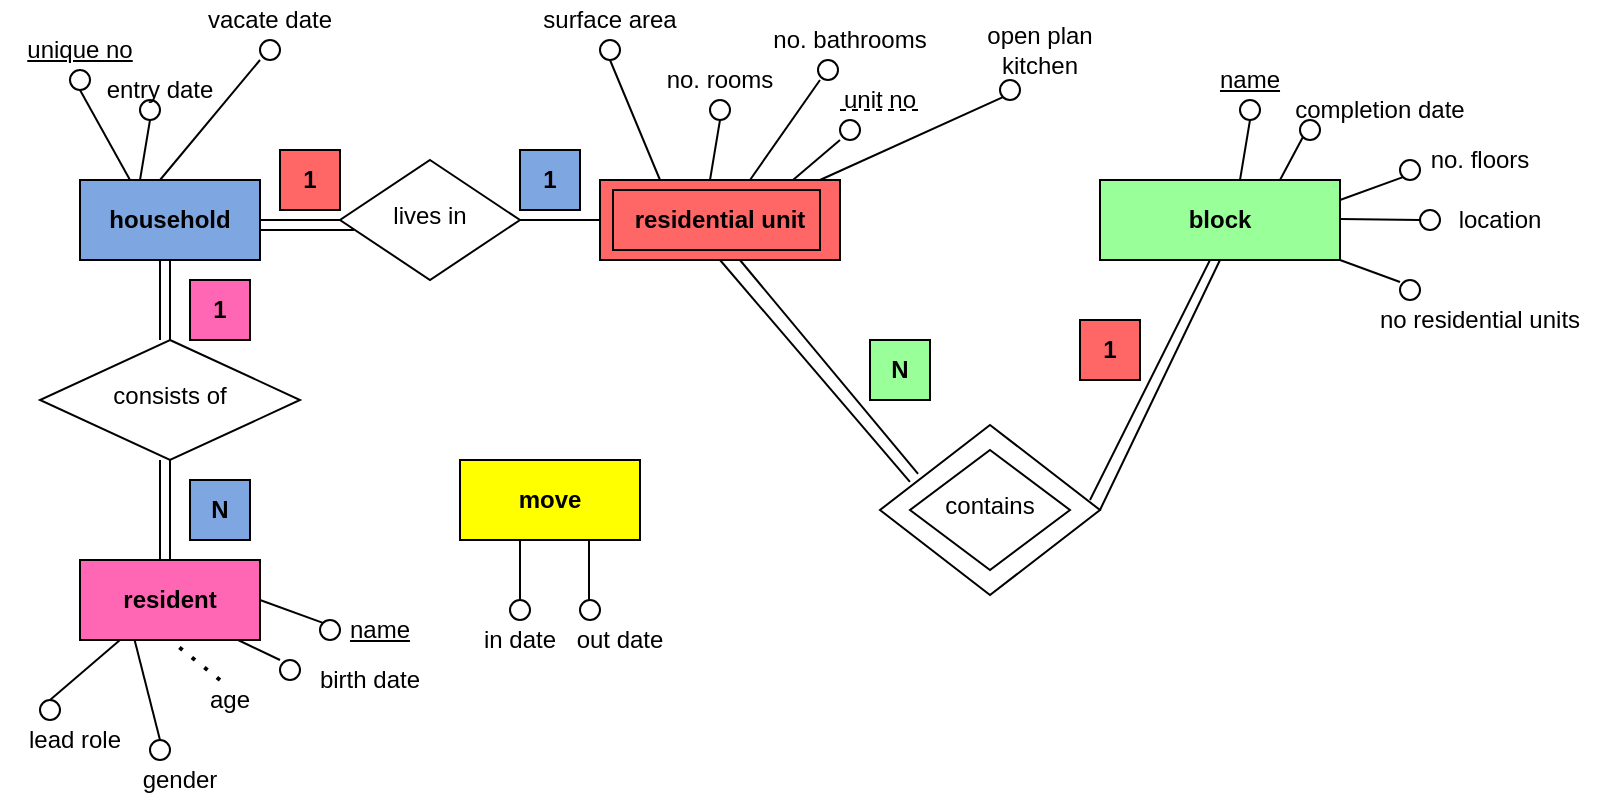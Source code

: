<mxfile version="14.8.4" type="github">
  <diagram id="C5RBs43oDa-KdzZeNtuy" name="Page-1">
    <mxGraphModel dx="1422" dy="754" grid="1" gridSize="10" guides="1" tooltips="1" connect="1" arrows="1" fold="1" page="1" pageScale="1" pageWidth="827" pageHeight="1169" math="0" shadow="0">
      <root>
        <mxCell id="WIyWlLk6GJQsqaUBKTNV-0" />
        <mxCell id="WIyWlLk6GJQsqaUBKTNV-1" parent="WIyWlLk6GJQsqaUBKTNV-0" />
        <mxCell id="WIyWlLk6GJQsqaUBKTNV-10" value="contains" style="rhombus;whiteSpace=wrap;html=1;shadow=0;fontFamily=Helvetica;fontSize=12;align=center;strokeWidth=1;spacing=6;spacingTop=-4;" parent="WIyWlLk6GJQsqaUBKTNV-1" vertex="1">
          <mxGeometry x="455" y="235" width="80" height="60" as="geometry" />
        </mxCell>
        <mxCell id="y_oJf8mmlX0li3kpDIgf-4" value="" style="endArrow=none;html=1;entryX=0.5;entryY=1;entryDx=0;entryDy=0;exitX=1;exitY=0.5;exitDx=0;exitDy=0;" edge="1" parent="WIyWlLk6GJQsqaUBKTNV-1" source="y_oJf8mmlX0li3kpDIgf-122">
          <mxGeometry width="50" height="50" relative="1" as="geometry">
            <mxPoint x="540" y="270" as="sourcePoint" />
            <mxPoint x="610" y="140" as="targetPoint" />
          </mxGeometry>
        </mxCell>
        <mxCell id="y_oJf8mmlX0li3kpDIgf-5" value="" style="endArrow=none;html=1;entryX=0.5;entryY=1;entryDx=0;entryDy=0;exitX=0.136;exitY=0.335;exitDx=0;exitDy=0;exitPerimeter=0;" edge="1" parent="WIyWlLk6GJQsqaUBKTNV-1" source="y_oJf8mmlX0li3kpDIgf-122">
          <mxGeometry width="50" height="50" relative="1" as="geometry">
            <mxPoint x="440" y="260" as="sourcePoint" />
            <mxPoint x="360" y="140" as="targetPoint" />
          </mxGeometry>
        </mxCell>
        <mxCell id="y_oJf8mmlX0li3kpDIgf-10" value="&lt;b&gt;residential unit&lt;/b&gt;" style="rounded=0;whiteSpace=wrap;html=1;fillColor=#FF6666;gradientColor=none;" vertex="1" parent="WIyWlLk6GJQsqaUBKTNV-1">
          <mxGeometry x="300" y="100" width="120" height="40" as="geometry" />
        </mxCell>
        <mxCell id="y_oJf8mmlX0li3kpDIgf-11" value="&lt;b&gt;1&lt;/b&gt;" style="rounded=0;whiteSpace=wrap;html=1;fillColor=#FF6666;gradientColor=none;" vertex="1" parent="WIyWlLk6GJQsqaUBKTNV-1">
          <mxGeometry x="540" y="170" width="30" height="30" as="geometry" />
        </mxCell>
        <mxCell id="y_oJf8mmlX0li3kpDIgf-12" value="&lt;b&gt;block&lt;/b&gt;" style="rounded=0;whiteSpace=wrap;html=1;gradientColor=none;fillColor=#99FF99;" vertex="1" parent="WIyWlLk6GJQsqaUBKTNV-1">
          <mxGeometry x="550" y="100" width="120" height="40" as="geometry" />
        </mxCell>
        <mxCell id="y_oJf8mmlX0li3kpDIgf-13" value="&lt;b&gt;N&lt;/b&gt;" style="rounded=0;whiteSpace=wrap;html=1;gradientColor=none;fillColor=#99FF99;" vertex="1" parent="WIyWlLk6GJQsqaUBKTNV-1">
          <mxGeometry x="435" y="180" width="30" height="30" as="geometry" />
        </mxCell>
        <mxCell id="y_oJf8mmlX0li3kpDIgf-14" value="" style="endArrow=none;html=1;entryX=0.5;entryY=1;entryDx=0;entryDy=0;" edge="1" parent="WIyWlLk6GJQsqaUBKTNV-1" target="y_oJf8mmlX0li3kpDIgf-19">
          <mxGeometry width="50" height="50" relative="1" as="geometry">
            <mxPoint x="620" y="100" as="sourcePoint" />
            <mxPoint x="620" y="80" as="targetPoint" />
          </mxGeometry>
        </mxCell>
        <mxCell id="y_oJf8mmlX0li3kpDIgf-19" value="" style="ellipse;whiteSpace=wrap;html=1;aspect=fixed;fillColor=none;gradientColor=none;" vertex="1" parent="WIyWlLk6GJQsqaUBKTNV-1">
          <mxGeometry x="620" y="60" width="10" height="10" as="geometry" />
        </mxCell>
        <mxCell id="y_oJf8mmlX0li3kpDIgf-20" value="&lt;u&gt;name&lt;/u&gt;" style="text;html=1;strokeColor=none;fillColor=none;align=center;verticalAlign=middle;whiteSpace=wrap;rounded=0;" vertex="1" parent="WIyWlLk6GJQsqaUBKTNV-1">
          <mxGeometry x="605" y="40" width="40" height="20" as="geometry" />
        </mxCell>
        <mxCell id="y_oJf8mmlX0li3kpDIgf-21" value="" style="endArrow=none;html=1;exitX=0.75;exitY=0;exitDx=0;exitDy=0;entryX=0;entryY=1;entryDx=0;entryDy=0;" edge="1" parent="WIyWlLk6GJQsqaUBKTNV-1" source="y_oJf8mmlX0li3kpDIgf-12" target="y_oJf8mmlX0li3kpDIgf-23">
          <mxGeometry width="50" height="50" relative="1" as="geometry">
            <mxPoint x="640" y="90" as="sourcePoint" />
            <mxPoint x="650" y="80" as="targetPoint" />
          </mxGeometry>
        </mxCell>
        <mxCell id="y_oJf8mmlX0li3kpDIgf-23" value="" style="ellipse;whiteSpace=wrap;html=1;aspect=fixed;fillColor=none;gradientColor=none;" vertex="1" parent="WIyWlLk6GJQsqaUBKTNV-1">
          <mxGeometry x="650" y="70" width="10" height="10" as="geometry" />
        </mxCell>
        <mxCell id="y_oJf8mmlX0li3kpDIgf-26" value="completion date" style="text;html=1;strokeColor=none;fillColor=none;align=center;verticalAlign=middle;whiteSpace=wrap;rounded=0;" vertex="1" parent="WIyWlLk6GJQsqaUBKTNV-1">
          <mxGeometry x="640" y="55" width="100" height="20" as="geometry" />
        </mxCell>
        <mxCell id="y_oJf8mmlX0li3kpDIgf-27" value="" style="endArrow=none;html=1;exitX=0.75;exitY=0;exitDx=0;exitDy=0;entryX=0;entryY=1;entryDx=0;entryDy=0;" edge="1" parent="WIyWlLk6GJQsqaUBKTNV-1" target="y_oJf8mmlX0li3kpDIgf-28">
          <mxGeometry width="50" height="50" relative="1" as="geometry">
            <mxPoint x="670" y="110" as="sourcePoint" />
            <mxPoint x="700" y="100" as="targetPoint" />
          </mxGeometry>
        </mxCell>
        <mxCell id="y_oJf8mmlX0li3kpDIgf-28" value="" style="ellipse;whiteSpace=wrap;html=1;aspect=fixed;fillColor=none;gradientColor=none;" vertex="1" parent="WIyWlLk6GJQsqaUBKTNV-1">
          <mxGeometry x="700" y="90" width="10" height="10" as="geometry" />
        </mxCell>
        <mxCell id="y_oJf8mmlX0li3kpDIgf-29" value="no. floors" style="text;html=1;strokeColor=none;fillColor=none;align=center;verticalAlign=middle;whiteSpace=wrap;rounded=0;" vertex="1" parent="WIyWlLk6GJQsqaUBKTNV-1">
          <mxGeometry x="700" y="80" width="80" height="20" as="geometry" />
        </mxCell>
        <mxCell id="y_oJf8mmlX0li3kpDIgf-30" value="" style="endArrow=none;html=1;exitX=0.75;exitY=0;exitDx=0;exitDy=0;" edge="1" parent="WIyWlLk6GJQsqaUBKTNV-1">
          <mxGeometry width="50" height="50" relative="1" as="geometry">
            <mxPoint x="670" y="119.5" as="sourcePoint" />
            <mxPoint x="710" y="120" as="targetPoint" />
          </mxGeometry>
        </mxCell>
        <mxCell id="y_oJf8mmlX0li3kpDIgf-31" value="" style="ellipse;whiteSpace=wrap;html=1;aspect=fixed;fillColor=none;gradientColor=none;" vertex="1" parent="WIyWlLk6GJQsqaUBKTNV-1">
          <mxGeometry x="710" y="115" width="10" height="10" as="geometry" />
        </mxCell>
        <mxCell id="y_oJf8mmlX0li3kpDIgf-32" value="location" style="text;html=1;strokeColor=none;fillColor=none;align=center;verticalAlign=middle;whiteSpace=wrap;rounded=0;" vertex="1" parent="WIyWlLk6GJQsqaUBKTNV-1">
          <mxGeometry x="710" y="110" width="80" height="20" as="geometry" />
        </mxCell>
        <mxCell id="y_oJf8mmlX0li3kpDIgf-33" value="" style="endArrow=none;html=1;exitX=0.75;exitY=0;exitDx=0;exitDy=0;" edge="1" parent="WIyWlLk6GJQsqaUBKTNV-1">
          <mxGeometry width="50" height="50" relative="1" as="geometry">
            <mxPoint x="670" y="140" as="sourcePoint" />
            <mxPoint x="700" y="151" as="targetPoint" />
          </mxGeometry>
        </mxCell>
        <mxCell id="y_oJf8mmlX0li3kpDIgf-34" value="" style="ellipse;whiteSpace=wrap;html=1;aspect=fixed;fillColor=none;gradientColor=none;" vertex="1" parent="WIyWlLk6GJQsqaUBKTNV-1">
          <mxGeometry x="700" y="150" width="10" height="10" as="geometry" />
        </mxCell>
        <mxCell id="y_oJf8mmlX0li3kpDIgf-35" value="no residential units" style="text;html=1;strokeColor=none;fillColor=none;align=center;verticalAlign=middle;whiteSpace=wrap;rounded=0;" vertex="1" parent="WIyWlLk6GJQsqaUBKTNV-1">
          <mxGeometry x="680" y="160" width="120" height="20" as="geometry" />
        </mxCell>
        <mxCell id="y_oJf8mmlX0li3kpDIgf-36" value="lives in" style="rhombus;whiteSpace=wrap;html=1;shadow=0;fontFamily=Helvetica;fontSize=12;align=center;strokeWidth=1;spacing=6;spacingTop=-4;" vertex="1" parent="WIyWlLk6GJQsqaUBKTNV-1">
          <mxGeometry x="170" y="90" width="90" height="60" as="geometry" />
        </mxCell>
        <mxCell id="y_oJf8mmlX0li3kpDIgf-37" value="" style="endArrow=none;html=1;entryX=1;entryY=0.5;entryDx=0;entryDy=0;exitX=0;exitY=0.5;exitDx=0;exitDy=0;" edge="1" parent="WIyWlLk6GJQsqaUBKTNV-1" source="y_oJf8mmlX0li3kpDIgf-10" target="y_oJf8mmlX0li3kpDIgf-36">
          <mxGeometry width="50" height="50" relative="1" as="geometry">
            <mxPoint x="330" y="290" as="sourcePoint" />
            <mxPoint x="250" y="160" as="targetPoint" />
          </mxGeometry>
        </mxCell>
        <mxCell id="y_oJf8mmlX0li3kpDIgf-38" value="" style="endArrow=none;html=1;exitX=0;exitY=0.5;exitDx=0;exitDy=0;" edge="1" parent="WIyWlLk6GJQsqaUBKTNV-1" source="y_oJf8mmlX0li3kpDIgf-36">
          <mxGeometry width="50" height="50" relative="1" as="geometry">
            <mxPoint x="160" y="125" as="sourcePoint" />
            <mxPoint x="130" y="120" as="targetPoint" />
          </mxGeometry>
        </mxCell>
        <mxCell id="y_oJf8mmlX0li3kpDIgf-41" value="&lt;b&gt;household&lt;/b&gt;" style="rounded=0;whiteSpace=wrap;html=1;gradientColor=none;fillColor=#7EA6E0;" vertex="1" parent="WIyWlLk6GJQsqaUBKTNV-1">
          <mxGeometry x="40" y="100" width="90" height="40" as="geometry" />
        </mxCell>
        <mxCell id="y_oJf8mmlX0li3kpDIgf-42" value="" style="ellipse;whiteSpace=wrap;html=1;aspect=fixed;fillColor=none;gradientColor=none;" vertex="1" parent="WIyWlLk6GJQsqaUBKTNV-1">
          <mxGeometry x="355" y="60" width="10" height="10" as="geometry" />
        </mxCell>
        <mxCell id="y_oJf8mmlX0li3kpDIgf-43" value="" style="endArrow=none;html=1;entryX=0.5;entryY=1;entryDx=0;entryDy=0;" edge="1" parent="WIyWlLk6GJQsqaUBKTNV-1" target="y_oJf8mmlX0li3kpDIgf-42">
          <mxGeometry width="50" height="50" relative="1" as="geometry">
            <mxPoint x="355" y="100" as="sourcePoint" />
            <mxPoint x="355" y="70" as="targetPoint" />
          </mxGeometry>
        </mxCell>
        <mxCell id="y_oJf8mmlX0li3kpDIgf-45" value="no. rooms" style="text;html=1;strokeColor=none;fillColor=none;align=center;verticalAlign=middle;whiteSpace=wrap;rounded=0;" vertex="1" parent="WIyWlLk6GJQsqaUBKTNV-1">
          <mxGeometry x="320" y="40" width="80" height="20" as="geometry" />
        </mxCell>
        <mxCell id="y_oJf8mmlX0li3kpDIgf-47" value="" style="endArrow=none;html=1;" edge="1" parent="WIyWlLk6GJQsqaUBKTNV-1">
          <mxGeometry width="50" height="50" relative="1" as="geometry">
            <mxPoint x="375" y="100" as="sourcePoint" />
            <mxPoint x="410" y="50" as="targetPoint" />
          </mxGeometry>
        </mxCell>
        <mxCell id="y_oJf8mmlX0li3kpDIgf-48" value="" style="ellipse;whiteSpace=wrap;html=1;aspect=fixed;fillColor=none;gradientColor=none;" vertex="1" parent="WIyWlLk6GJQsqaUBKTNV-1">
          <mxGeometry x="409" y="40" width="10" height="10" as="geometry" />
        </mxCell>
        <mxCell id="y_oJf8mmlX0li3kpDIgf-51" value="no. bathrooms" style="text;html=1;strokeColor=none;fillColor=none;align=center;verticalAlign=middle;whiteSpace=wrap;rounded=0;" vertex="1" parent="WIyWlLk6GJQsqaUBKTNV-1">
          <mxGeometry x="385" y="20" width="80" height="20" as="geometry" />
        </mxCell>
        <mxCell id="y_oJf8mmlX0li3kpDIgf-52" value="" style="endArrow=none;html=1;exitX=0.25;exitY=0;exitDx=0;exitDy=0;entryX=0.5;entryY=1;entryDx=0;entryDy=0;" edge="1" parent="WIyWlLk6GJQsqaUBKTNV-1" source="y_oJf8mmlX0li3kpDIgf-10" target="y_oJf8mmlX0li3kpDIgf-53">
          <mxGeometry width="50" height="50" relative="1" as="geometry">
            <mxPoint x="300" y="105" as="sourcePoint" />
            <mxPoint x="310" y="40" as="targetPoint" />
          </mxGeometry>
        </mxCell>
        <mxCell id="y_oJf8mmlX0li3kpDIgf-53" value="" style="ellipse;whiteSpace=wrap;html=1;aspect=fixed;fillColor=none;gradientColor=none;" vertex="1" parent="WIyWlLk6GJQsqaUBKTNV-1">
          <mxGeometry x="300" y="30" width="10" height="10" as="geometry" />
        </mxCell>
        <mxCell id="y_oJf8mmlX0li3kpDIgf-55" value="surface area" style="text;html=1;strokeColor=none;fillColor=none;align=center;verticalAlign=middle;whiteSpace=wrap;rounded=0;" vertex="1" parent="WIyWlLk6GJQsqaUBKTNV-1">
          <mxGeometry x="265" y="10" width="80" height="20" as="geometry" />
        </mxCell>
        <mxCell id="y_oJf8mmlX0li3kpDIgf-56" value="" style="endArrow=none;html=1;" edge="1" parent="WIyWlLk6GJQsqaUBKTNV-1">
          <mxGeometry width="50" height="50" relative="1" as="geometry">
            <mxPoint x="396.5" y="100" as="sourcePoint" />
            <mxPoint x="420" y="80" as="targetPoint" />
          </mxGeometry>
        </mxCell>
        <mxCell id="y_oJf8mmlX0li3kpDIgf-57" value="" style="ellipse;whiteSpace=wrap;html=1;aspect=fixed;fillColor=none;gradientColor=none;" vertex="1" parent="WIyWlLk6GJQsqaUBKTNV-1">
          <mxGeometry x="420" y="70" width="10" height="10" as="geometry" />
        </mxCell>
        <mxCell id="y_oJf8mmlX0li3kpDIgf-58" value="unit no" style="text;html=1;strokeColor=none;fillColor=none;align=center;verticalAlign=middle;whiteSpace=wrap;rounded=0;" vertex="1" parent="WIyWlLk6GJQsqaUBKTNV-1">
          <mxGeometry x="400" y="50" width="80" height="20" as="geometry" />
        </mxCell>
        <mxCell id="y_oJf8mmlX0li3kpDIgf-60" value="" style="endArrow=none;html=1;entryX=0;entryY=1;entryDx=0;entryDy=0;" edge="1" parent="WIyWlLk6GJQsqaUBKTNV-1" target="y_oJf8mmlX0li3kpDIgf-61">
          <mxGeometry width="50" height="50" relative="1" as="geometry">
            <mxPoint x="410" y="100" as="sourcePoint" />
            <mxPoint x="500" y="60" as="targetPoint" />
          </mxGeometry>
        </mxCell>
        <mxCell id="y_oJf8mmlX0li3kpDIgf-61" value="" style="ellipse;whiteSpace=wrap;html=1;aspect=fixed;fillColor=none;gradientColor=none;" vertex="1" parent="WIyWlLk6GJQsqaUBKTNV-1">
          <mxGeometry x="500" y="50" width="10" height="10" as="geometry" />
        </mxCell>
        <mxCell id="y_oJf8mmlX0li3kpDIgf-62" value="open plan kitchen" style="text;html=1;strokeColor=none;fillColor=none;align=center;verticalAlign=middle;whiteSpace=wrap;rounded=0;" vertex="1" parent="WIyWlLk6GJQsqaUBKTNV-1">
          <mxGeometry x="480" y="25" width="80" height="20" as="geometry" />
        </mxCell>
        <mxCell id="y_oJf8mmlX0li3kpDIgf-63" value="&lt;b&gt;1&lt;/b&gt;" style="rounded=0;whiteSpace=wrap;html=1;fillColor=#FF6666;gradientColor=none;" vertex="1" parent="WIyWlLk6GJQsqaUBKTNV-1">
          <mxGeometry x="140" y="85" width="30" height="30" as="geometry" />
        </mxCell>
        <mxCell id="y_oJf8mmlX0li3kpDIgf-64" value="&lt;b&gt;1&lt;/b&gt;" style="rounded=0;whiteSpace=wrap;html=1;gradientColor=none;fillColor=#7EA6E0;" vertex="1" parent="WIyWlLk6GJQsqaUBKTNV-1">
          <mxGeometry x="260" y="85" width="30" height="30" as="geometry" />
        </mxCell>
        <mxCell id="y_oJf8mmlX0li3kpDIgf-65" value="" style="endArrow=none;html=1;exitX=0.25;exitY=0;exitDx=0;exitDy=0;entryX=0.5;entryY=1;entryDx=0;entryDy=0;" edge="1" parent="WIyWlLk6GJQsqaUBKTNV-1" target="y_oJf8mmlX0li3kpDIgf-68">
          <mxGeometry width="50" height="50" relative="1" as="geometry">
            <mxPoint x="65" y="100" as="sourcePoint" />
            <mxPoint x="40" y="70" as="targetPoint" />
          </mxGeometry>
        </mxCell>
        <mxCell id="y_oJf8mmlX0li3kpDIgf-68" value="" style="ellipse;whiteSpace=wrap;html=1;aspect=fixed;fillColor=none;gradientColor=none;" vertex="1" parent="WIyWlLk6GJQsqaUBKTNV-1">
          <mxGeometry x="35" y="45" width="10" height="10" as="geometry" />
        </mxCell>
        <mxCell id="y_oJf8mmlX0li3kpDIgf-69" value="&lt;u&gt;unique no&lt;/u&gt;" style="text;html=1;strokeColor=none;fillColor=none;align=center;verticalAlign=middle;whiteSpace=wrap;rounded=0;" vertex="1" parent="WIyWlLk6GJQsqaUBKTNV-1">
          <mxGeometry y="25" width="80" height="20" as="geometry" />
        </mxCell>
        <mxCell id="y_oJf8mmlX0li3kpDIgf-74" value="" style="endArrow=none;html=1;entryX=0.5;entryY=1;entryDx=0;entryDy=0;" edge="1" parent="WIyWlLk6GJQsqaUBKTNV-1" target="y_oJf8mmlX0li3kpDIgf-75">
          <mxGeometry width="50" height="50" relative="1" as="geometry">
            <mxPoint x="70" y="100" as="sourcePoint" />
            <mxPoint x="70" y="70" as="targetPoint" />
          </mxGeometry>
        </mxCell>
        <mxCell id="y_oJf8mmlX0li3kpDIgf-75" value="" style="ellipse;whiteSpace=wrap;html=1;aspect=fixed;fillColor=none;gradientColor=none;" vertex="1" parent="WIyWlLk6GJQsqaUBKTNV-1">
          <mxGeometry x="70" y="60" width="10" height="10" as="geometry" />
        </mxCell>
        <mxCell id="y_oJf8mmlX0li3kpDIgf-76" value="entry date" style="text;html=1;strokeColor=none;fillColor=none;align=center;verticalAlign=middle;whiteSpace=wrap;rounded=0;" vertex="1" parent="WIyWlLk6GJQsqaUBKTNV-1">
          <mxGeometry x="40" y="45" width="80" height="20" as="geometry" />
        </mxCell>
        <mxCell id="y_oJf8mmlX0li3kpDIgf-78" value="" style="endArrow=none;html=1;" edge="1" parent="WIyWlLk6GJQsqaUBKTNV-1">
          <mxGeometry width="50" height="50" relative="1" as="geometry">
            <mxPoint x="80" y="100" as="sourcePoint" />
            <mxPoint x="130" y="40" as="targetPoint" />
          </mxGeometry>
        </mxCell>
        <mxCell id="y_oJf8mmlX0li3kpDIgf-79" value="" style="ellipse;whiteSpace=wrap;html=1;aspect=fixed;gradientColor=none;fillColor=none;" vertex="1" parent="WIyWlLk6GJQsqaUBKTNV-1">
          <mxGeometry x="130" y="30" width="10" height="10" as="geometry" />
        </mxCell>
        <mxCell id="y_oJf8mmlX0li3kpDIgf-80" value="vacate date" style="text;html=1;strokeColor=none;fillColor=none;align=center;verticalAlign=middle;whiteSpace=wrap;rounded=0;" vertex="1" parent="WIyWlLk6GJQsqaUBKTNV-1">
          <mxGeometry x="95" y="10" width="80" height="20" as="geometry" />
        </mxCell>
        <mxCell id="y_oJf8mmlX0li3kpDIgf-81" value="&lt;b&gt;resident&lt;/b&gt;" style="rounded=0;whiteSpace=wrap;html=1;gradientColor=none;fillColor=#FF66B3;" vertex="1" parent="WIyWlLk6GJQsqaUBKTNV-1">
          <mxGeometry x="40" y="290" width="90" height="40" as="geometry" />
        </mxCell>
        <mxCell id="y_oJf8mmlX0li3kpDIgf-82" value="consists of" style="rhombus;whiteSpace=wrap;html=1;shadow=0;fontFamily=Helvetica;fontSize=12;align=center;strokeWidth=1;spacing=6;spacingTop=-4;" vertex="1" parent="WIyWlLk6GJQsqaUBKTNV-1">
          <mxGeometry x="20" y="180" width="130" height="60" as="geometry" />
        </mxCell>
        <mxCell id="y_oJf8mmlX0li3kpDIgf-83" value="" style="endArrow=none;html=1;entryX=0.5;entryY=1;entryDx=0;entryDy=0;exitX=0.5;exitY=0;exitDx=0;exitDy=0;" edge="1" parent="WIyWlLk6GJQsqaUBKTNV-1" source="y_oJf8mmlX0li3kpDIgf-81" target="y_oJf8mmlX0li3kpDIgf-82">
          <mxGeometry width="50" height="50" relative="1" as="geometry">
            <mxPoint x="120" y="280" as="sourcePoint" />
            <mxPoint x="170" y="230" as="targetPoint" />
          </mxGeometry>
        </mxCell>
        <mxCell id="y_oJf8mmlX0li3kpDIgf-84" value="" style="endArrow=none;html=1;entryX=0.5;entryY=1;entryDx=0;entryDy=0;exitX=0.5;exitY=0;exitDx=0;exitDy=0;" edge="1" parent="WIyWlLk6GJQsqaUBKTNV-1" source="y_oJf8mmlX0li3kpDIgf-82" target="y_oJf8mmlX0li3kpDIgf-41">
          <mxGeometry width="50" height="50" relative="1" as="geometry">
            <mxPoint x="120" y="180" as="sourcePoint" />
            <mxPoint x="170" y="130" as="targetPoint" />
          </mxGeometry>
        </mxCell>
        <mxCell id="y_oJf8mmlX0li3kpDIgf-86" value="&lt;b&gt;1&lt;/b&gt;" style="rounded=0;whiteSpace=wrap;html=1;gradientColor=none;fillColor=#FF66B3;" vertex="1" parent="WIyWlLk6GJQsqaUBKTNV-1">
          <mxGeometry x="95" y="150" width="30" height="30" as="geometry" />
        </mxCell>
        <mxCell id="y_oJf8mmlX0li3kpDIgf-87" value="&lt;b&gt;N&lt;/b&gt;" style="rounded=0;whiteSpace=wrap;html=1;gradientColor=none;fillColor=#7EA6E0;" vertex="1" parent="WIyWlLk6GJQsqaUBKTNV-1">
          <mxGeometry x="95" y="250" width="30" height="30" as="geometry" />
        </mxCell>
        <mxCell id="y_oJf8mmlX0li3kpDIgf-88" value="" style="endArrow=none;html=1;entryX=1;entryY=0.5;entryDx=0;entryDy=0;exitX=0;exitY=0;exitDx=0;exitDy=0;" edge="1" parent="WIyWlLk6GJQsqaUBKTNV-1" source="y_oJf8mmlX0li3kpDIgf-92" target="y_oJf8mmlX0li3kpDIgf-81">
          <mxGeometry width="50" height="50" relative="1" as="geometry">
            <mxPoint x="160" y="320" as="sourcePoint" />
            <mxPoint x="440" y="340" as="targetPoint" />
          </mxGeometry>
        </mxCell>
        <mxCell id="y_oJf8mmlX0li3kpDIgf-89" value="" style="endArrow=none;html=1;entryX=0.878;entryY=1;entryDx=0;entryDy=0;entryPerimeter=0;" edge="1" parent="WIyWlLk6GJQsqaUBKTNV-1" target="y_oJf8mmlX0li3kpDIgf-81">
          <mxGeometry width="50" height="50" relative="1" as="geometry">
            <mxPoint x="140" y="340" as="sourcePoint" />
            <mxPoint x="440" y="340" as="targetPoint" />
          </mxGeometry>
        </mxCell>
        <mxCell id="y_oJf8mmlX0li3kpDIgf-92" value="" style="ellipse;whiteSpace=wrap;html=1;aspect=fixed;fillColor=none;gradientColor=none;" vertex="1" parent="WIyWlLk6GJQsqaUBKTNV-1">
          <mxGeometry x="160" y="320" width="10" height="10" as="geometry" />
        </mxCell>
        <mxCell id="y_oJf8mmlX0li3kpDIgf-94" value="&lt;u&gt;name&lt;/u&gt;" style="text;html=1;strokeColor=none;fillColor=none;align=center;verticalAlign=middle;whiteSpace=wrap;rounded=0;" vertex="1" parent="WIyWlLk6GJQsqaUBKTNV-1">
          <mxGeometry x="170" y="315" width="40" height="20" as="geometry" />
        </mxCell>
        <mxCell id="y_oJf8mmlX0li3kpDIgf-95" value="" style="ellipse;whiteSpace=wrap;html=1;aspect=fixed;fillColor=none;gradientColor=none;" vertex="1" parent="WIyWlLk6GJQsqaUBKTNV-1">
          <mxGeometry x="140" y="340" width="10" height="10" as="geometry" />
        </mxCell>
        <mxCell id="y_oJf8mmlX0li3kpDIgf-96" value="birth date" style="text;html=1;strokeColor=none;fillColor=none;align=center;verticalAlign=middle;whiteSpace=wrap;rounded=0;" vertex="1" parent="WIyWlLk6GJQsqaUBKTNV-1">
          <mxGeometry x="150" y="340" width="70" height="20" as="geometry" />
        </mxCell>
        <mxCell id="y_oJf8mmlX0li3kpDIgf-97" value="" style="endArrow=none;dashed=1;html=1;dashPattern=1 3;strokeWidth=2;entryX=0.5;entryY=1;entryDx=0;entryDy=0;" edge="1" parent="WIyWlLk6GJQsqaUBKTNV-1" target="y_oJf8mmlX0li3kpDIgf-81">
          <mxGeometry width="50" height="50" relative="1" as="geometry">
            <mxPoint x="110" y="350" as="sourcePoint" />
            <mxPoint x="440" y="330" as="targetPoint" />
          </mxGeometry>
        </mxCell>
        <mxCell id="y_oJf8mmlX0li3kpDIgf-98" value="age" style="text;html=1;strokeColor=none;fillColor=none;align=center;verticalAlign=middle;whiteSpace=wrap;rounded=0;" vertex="1" parent="WIyWlLk6GJQsqaUBKTNV-1">
          <mxGeometry x="80" y="350" width="70" height="20" as="geometry" />
        </mxCell>
        <mxCell id="y_oJf8mmlX0li3kpDIgf-99" value="" style="endArrow=none;html=1;entryX=0.367;entryY=1.05;entryDx=0;entryDy=0;entryPerimeter=0;exitX=0.5;exitY=0;exitDx=0;exitDy=0;" edge="1" parent="WIyWlLk6GJQsqaUBKTNV-1" source="y_oJf8mmlX0li3kpDIgf-101">
          <mxGeometry width="50" height="50" relative="1" as="geometry">
            <mxPoint x="61" y="370" as="sourcePoint" />
            <mxPoint x="67.3" y="330" as="targetPoint" />
          </mxGeometry>
        </mxCell>
        <mxCell id="y_oJf8mmlX0li3kpDIgf-100" value="gender" style="text;html=1;strokeColor=none;fillColor=none;align=center;verticalAlign=middle;whiteSpace=wrap;rounded=0;" vertex="1" parent="WIyWlLk6GJQsqaUBKTNV-1">
          <mxGeometry x="70" y="390" width="40" height="20" as="geometry" />
        </mxCell>
        <mxCell id="y_oJf8mmlX0li3kpDIgf-101" value="" style="ellipse;whiteSpace=wrap;html=1;aspect=fixed;fillColor=none;gradientColor=none;" vertex="1" parent="WIyWlLk6GJQsqaUBKTNV-1">
          <mxGeometry x="75" y="380" width="10" height="10" as="geometry" />
        </mxCell>
        <mxCell id="y_oJf8mmlX0li3kpDIgf-108" value="lead role" style="text;html=1;strokeColor=none;fillColor=none;align=center;verticalAlign=middle;whiteSpace=wrap;rounded=0;" vertex="1" parent="WIyWlLk6GJQsqaUBKTNV-1">
          <mxGeometry x="10" y="370" width="55" height="20" as="geometry" />
        </mxCell>
        <mxCell id="y_oJf8mmlX0li3kpDIgf-109" value="" style="ellipse;whiteSpace=wrap;html=1;aspect=fixed;fillColor=none;gradientColor=none;" vertex="1" parent="WIyWlLk6GJQsqaUBKTNV-1">
          <mxGeometry x="20" y="360" width="10" height="10" as="geometry" />
        </mxCell>
        <mxCell id="y_oJf8mmlX0li3kpDIgf-110" value="" style="endArrow=none;html=1;" edge="1" parent="WIyWlLk6GJQsqaUBKTNV-1">
          <mxGeometry width="50" height="50" relative="1" as="geometry">
            <mxPoint x="25" y="360" as="sourcePoint" />
            <mxPoint x="60" y="330" as="targetPoint" />
          </mxGeometry>
        </mxCell>
        <mxCell id="y_oJf8mmlX0li3kpDIgf-113" value="" style="endArrow=none;html=1;" edge="1" parent="WIyWlLk6GJQsqaUBKTNV-1">
          <mxGeometry width="50" height="50" relative="1" as="geometry">
            <mxPoint x="130" y="125" as="sourcePoint" />
            <mxPoint x="160" y="125" as="targetPoint" />
            <Array as="points">
              <mxPoint x="160" y="125" />
              <mxPoint x="180" y="125" />
            </Array>
          </mxGeometry>
        </mxCell>
        <mxCell id="y_oJf8mmlX0li3kpDIgf-116" value="" style="endArrow=none;html=1;" edge="1" parent="WIyWlLk6GJQsqaUBKTNV-1">
          <mxGeometry width="50" height="50" relative="1" as="geometry">
            <mxPoint x="80" y="290" as="sourcePoint" />
            <mxPoint x="80" y="240" as="targetPoint" />
          </mxGeometry>
        </mxCell>
        <mxCell id="y_oJf8mmlX0li3kpDIgf-117" value="" style="endArrow=none;html=1;entryX=0.583;entryY=1;entryDx=0;entryDy=0;entryPerimeter=0;exitX=0.173;exitY=0.288;exitDx=0;exitDy=0;exitPerimeter=0;" edge="1" parent="WIyWlLk6GJQsqaUBKTNV-1" source="y_oJf8mmlX0li3kpDIgf-122" target="y_oJf8mmlX0li3kpDIgf-10">
          <mxGeometry width="50" height="50" relative="1" as="geometry">
            <mxPoint x="459" y="246" as="sourcePoint" />
            <mxPoint x="370" y="150" as="targetPoint" />
          </mxGeometry>
        </mxCell>
        <mxCell id="y_oJf8mmlX0li3kpDIgf-118" value="" style="endArrow=none;html=1;" edge="1" parent="WIyWlLk6GJQsqaUBKTNV-1">
          <mxGeometry width="50" height="50" relative="1" as="geometry">
            <mxPoint x="80" y="180" as="sourcePoint" />
            <mxPoint x="80" y="140" as="targetPoint" />
          </mxGeometry>
        </mxCell>
        <mxCell id="y_oJf8mmlX0li3kpDIgf-119" value="" style="rounded=0;whiteSpace=wrap;html=1;fillColor=none;gradientColor=none;" vertex="1" parent="WIyWlLk6GJQsqaUBKTNV-1">
          <mxGeometry x="306.5" y="105" width="103.5" height="30" as="geometry" />
        </mxCell>
        <mxCell id="y_oJf8mmlX0li3kpDIgf-120" value="" style="endArrow=none;dashed=1;html=1;" edge="1" parent="WIyWlLk6GJQsqaUBKTNV-1">
          <mxGeometry width="50" height="50" relative="1" as="geometry">
            <mxPoint x="420" y="65" as="sourcePoint" />
            <mxPoint x="460" y="65" as="targetPoint" />
          </mxGeometry>
        </mxCell>
        <mxCell id="y_oJf8mmlX0li3kpDIgf-122" value="" style="rhombus;whiteSpace=wrap;html=1;fillColor=none;gradientColor=none;" vertex="1" parent="WIyWlLk6GJQsqaUBKTNV-1">
          <mxGeometry x="440" y="222.5" width="110" height="85" as="geometry" />
        </mxCell>
        <mxCell id="y_oJf8mmlX0li3kpDIgf-123" value="" style="endArrow=none;html=1;exitX=1;exitY=0.5;exitDx=0;exitDy=0;" edge="1" parent="WIyWlLk6GJQsqaUBKTNV-1">
          <mxGeometry width="50" height="50" relative="1" as="geometry">
            <mxPoint x="545" y="260" as="sourcePoint" />
            <mxPoint x="605" y="140" as="targetPoint" />
          </mxGeometry>
        </mxCell>
        <mxCell id="y_oJf8mmlX0li3kpDIgf-124" value="&lt;b&gt;move&lt;/b&gt;" style="rounded=0;whiteSpace=wrap;html=1;gradientColor=none;fillColor=#FFFF00;" vertex="1" parent="WIyWlLk6GJQsqaUBKTNV-1">
          <mxGeometry x="230" y="240" width="90" height="40" as="geometry" />
        </mxCell>
        <mxCell id="y_oJf8mmlX0li3kpDIgf-125" value="" style="endArrow=none;html=1;entryX=0.5;entryY=1;entryDx=0;entryDy=0;" edge="1" parent="WIyWlLk6GJQsqaUBKTNV-1">
          <mxGeometry width="50" height="50" relative="1" as="geometry">
            <mxPoint x="260" y="310" as="sourcePoint" />
            <mxPoint x="260" y="280" as="targetPoint" />
          </mxGeometry>
        </mxCell>
        <mxCell id="y_oJf8mmlX0li3kpDIgf-126" value="" style="endArrow=none;html=1;entryX=0.5;entryY=1;entryDx=0;entryDy=0;" edge="1" parent="WIyWlLk6GJQsqaUBKTNV-1">
          <mxGeometry width="50" height="50" relative="1" as="geometry">
            <mxPoint x="260" y="310" as="sourcePoint" />
            <mxPoint x="260" y="280" as="targetPoint" />
          </mxGeometry>
        </mxCell>
        <mxCell id="y_oJf8mmlX0li3kpDIgf-127" value="" style="endArrow=none;html=1;entryX=0.5;entryY=1;entryDx=0;entryDy=0;" edge="1" parent="WIyWlLk6GJQsqaUBKTNV-1">
          <mxGeometry width="50" height="50" relative="1" as="geometry">
            <mxPoint x="294.5" y="310" as="sourcePoint" />
            <mxPoint x="294.5" y="280" as="targetPoint" />
          </mxGeometry>
        </mxCell>
        <mxCell id="y_oJf8mmlX0li3kpDIgf-128" value="" style="ellipse;whiteSpace=wrap;html=1;aspect=fixed;fillColor=none;gradientColor=none;" vertex="1" parent="WIyWlLk6GJQsqaUBKTNV-1">
          <mxGeometry x="255" y="310" width="10" height="10" as="geometry" />
        </mxCell>
        <mxCell id="y_oJf8mmlX0li3kpDIgf-129" value="" style="ellipse;whiteSpace=wrap;html=1;aspect=fixed;fillColor=none;gradientColor=none;" vertex="1" parent="WIyWlLk6GJQsqaUBKTNV-1">
          <mxGeometry x="290" y="310" width="10" height="10" as="geometry" />
        </mxCell>
        <mxCell id="y_oJf8mmlX0li3kpDIgf-135" value="in date" style="text;html=1;strokeColor=none;fillColor=none;align=center;verticalAlign=middle;whiteSpace=wrap;rounded=0;" vertex="1" parent="WIyWlLk6GJQsqaUBKTNV-1">
          <mxGeometry x="225" y="320" width="70" height="20" as="geometry" />
        </mxCell>
        <mxCell id="y_oJf8mmlX0li3kpDIgf-136" value="out date" style="text;html=1;strokeColor=none;fillColor=none;align=center;verticalAlign=middle;whiteSpace=wrap;rounded=0;" vertex="1" parent="WIyWlLk6GJQsqaUBKTNV-1">
          <mxGeometry x="275" y="320" width="70" height="20" as="geometry" />
        </mxCell>
      </root>
    </mxGraphModel>
  </diagram>
</mxfile>
